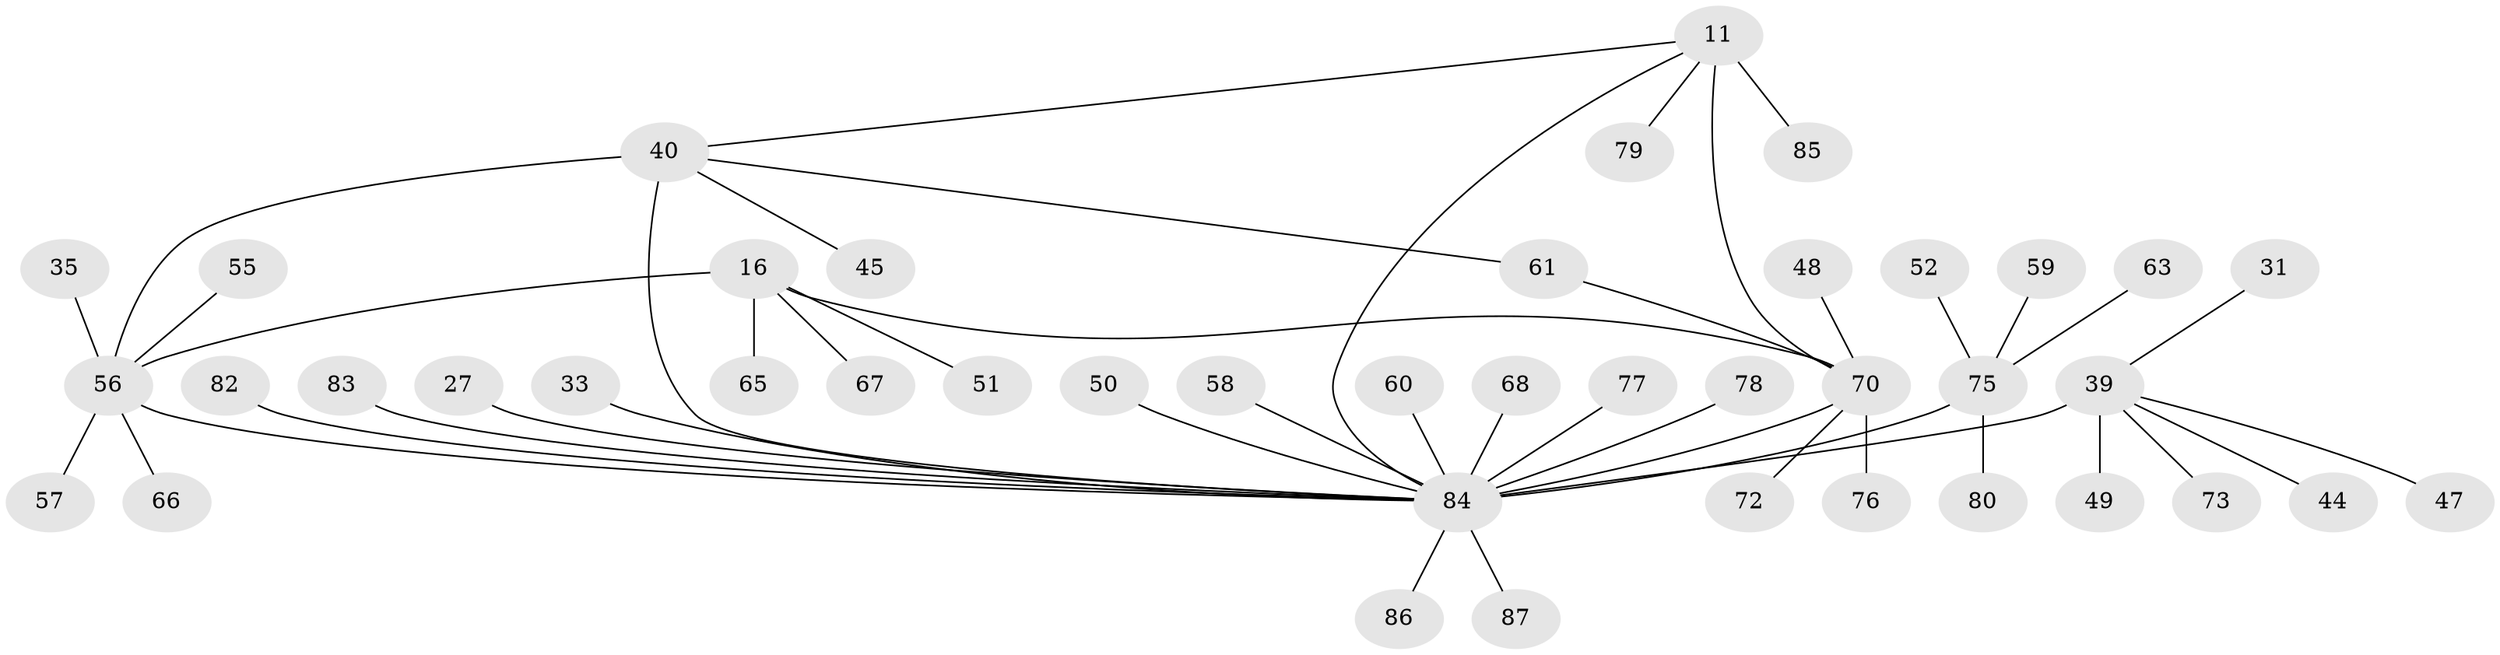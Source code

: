 // original degree distribution, {9: 0.022988505747126436, 6: 0.05747126436781609, 8: 0.034482758620689655, 7: 0.04597701149425287, 5: 0.022988505747126436, 10: 0.034482758620689655, 4: 0.022988505747126436, 1: 0.5517241379310345, 2: 0.1839080459770115, 3: 0.022988505747126436}
// Generated by graph-tools (version 1.1) at 2025/55/03/09/25 04:55:41]
// undirected, 43 vertices, 47 edges
graph export_dot {
graph [start="1"]
  node [color=gray90,style=filled];
  11 [super="+10"];
  16 [super="+15"];
  27;
  31;
  33;
  35;
  39 [super="+4+28"];
  40 [super="+8"];
  44;
  45;
  47;
  48 [super="+46"];
  49;
  50;
  51;
  52;
  55;
  56 [super="+14"];
  57;
  58 [super="+29"];
  59;
  60;
  61;
  63;
  65;
  66;
  67 [super="+24+62"];
  68;
  70 [super="+34"];
  72;
  73;
  75 [super="+37+54"];
  76;
  77;
  78;
  79;
  80;
  82 [super="+25"];
  83;
  84 [super="+64+7+43+74+81"];
  85;
  86 [super="+69"];
  87 [super="+41"];
  11 -- 85;
  11 -- 79;
  11 -- 40;
  11 -- 70 [weight=4];
  11 -- 84 [weight=2];
  16 -- 65;
  16 -- 51;
  16 -- 67;
  16 -- 56 [weight=4];
  16 -- 70;
  27 -- 84;
  31 -- 39;
  33 -- 84;
  35 -- 56;
  39 -- 73;
  39 -- 44;
  39 -- 47;
  39 -- 49;
  39 -- 84 [weight=5];
  40 -- 61;
  40 -- 56;
  40 -- 45;
  40 -- 84 [weight=6];
  48 -- 70;
  50 -- 84;
  52 -- 75;
  55 -- 56;
  56 -- 66;
  56 -- 57;
  56 -- 84 [weight=3];
  58 -- 84;
  59 -- 75;
  60 -- 84;
  61 -- 70;
  63 -- 75;
  68 -- 84;
  70 -- 72;
  70 -- 76;
  70 -- 84 [weight=4];
  75 -- 80;
  75 -- 84 [weight=6];
  77 -- 84;
  78 -- 84;
  82 -- 84;
  83 -- 84;
  84 -- 86;
  84 -- 87;
}
